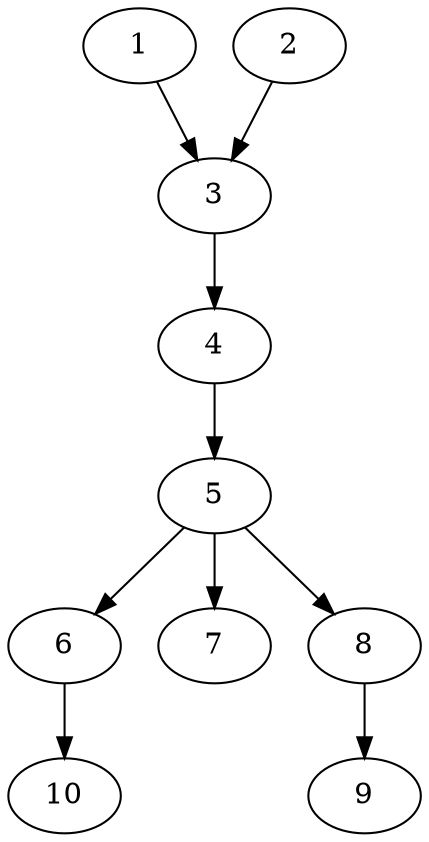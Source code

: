 // DAG automatically generated by daggen at Tue Aug  6 16:21:19 2019
// ./daggen --dot -n 10 --ccr 0.3 --fat 0.6 --regular 0.5 --density 0.6 --mindata 5242880 --maxdata 52428800 
digraph G {
  1 [size="156119040", alpha="0.08", expect_size="46835712"] 
  1 -> 3 [size ="46835712"]
  2 [size="31105707", alpha="0.15", expect_size="9331712"] 
  2 -> 3 [size ="9331712"]
  3 [size="85548373", alpha="0.12", expect_size="25664512"] 
  3 -> 4 [size ="25664512"]
  4 [size="43912533", alpha="0.19", expect_size="13173760"] 
  4 -> 5 [size ="13173760"]
  5 [size="93856427", alpha="0.12", expect_size="28156928"] 
  5 -> 6 [size ="28156928"]
  5 -> 7 [size ="28156928"]
  5 -> 8 [size ="28156928"]
  6 [size="172253867", alpha="0.16", expect_size="51676160"] 
  6 -> 10 [size ="51676160"]
  7 [size="151504213", alpha="0.17", expect_size="45451264"] 
  8 [size="74349227", alpha="0.03", expect_size="22304768"] 
  8 -> 9 [size ="22304768"]
  9 [size="146094080", alpha="0.04", expect_size="43828224"] 
  10 [size="157569707", alpha="0.15", expect_size="47270912"] 
}
